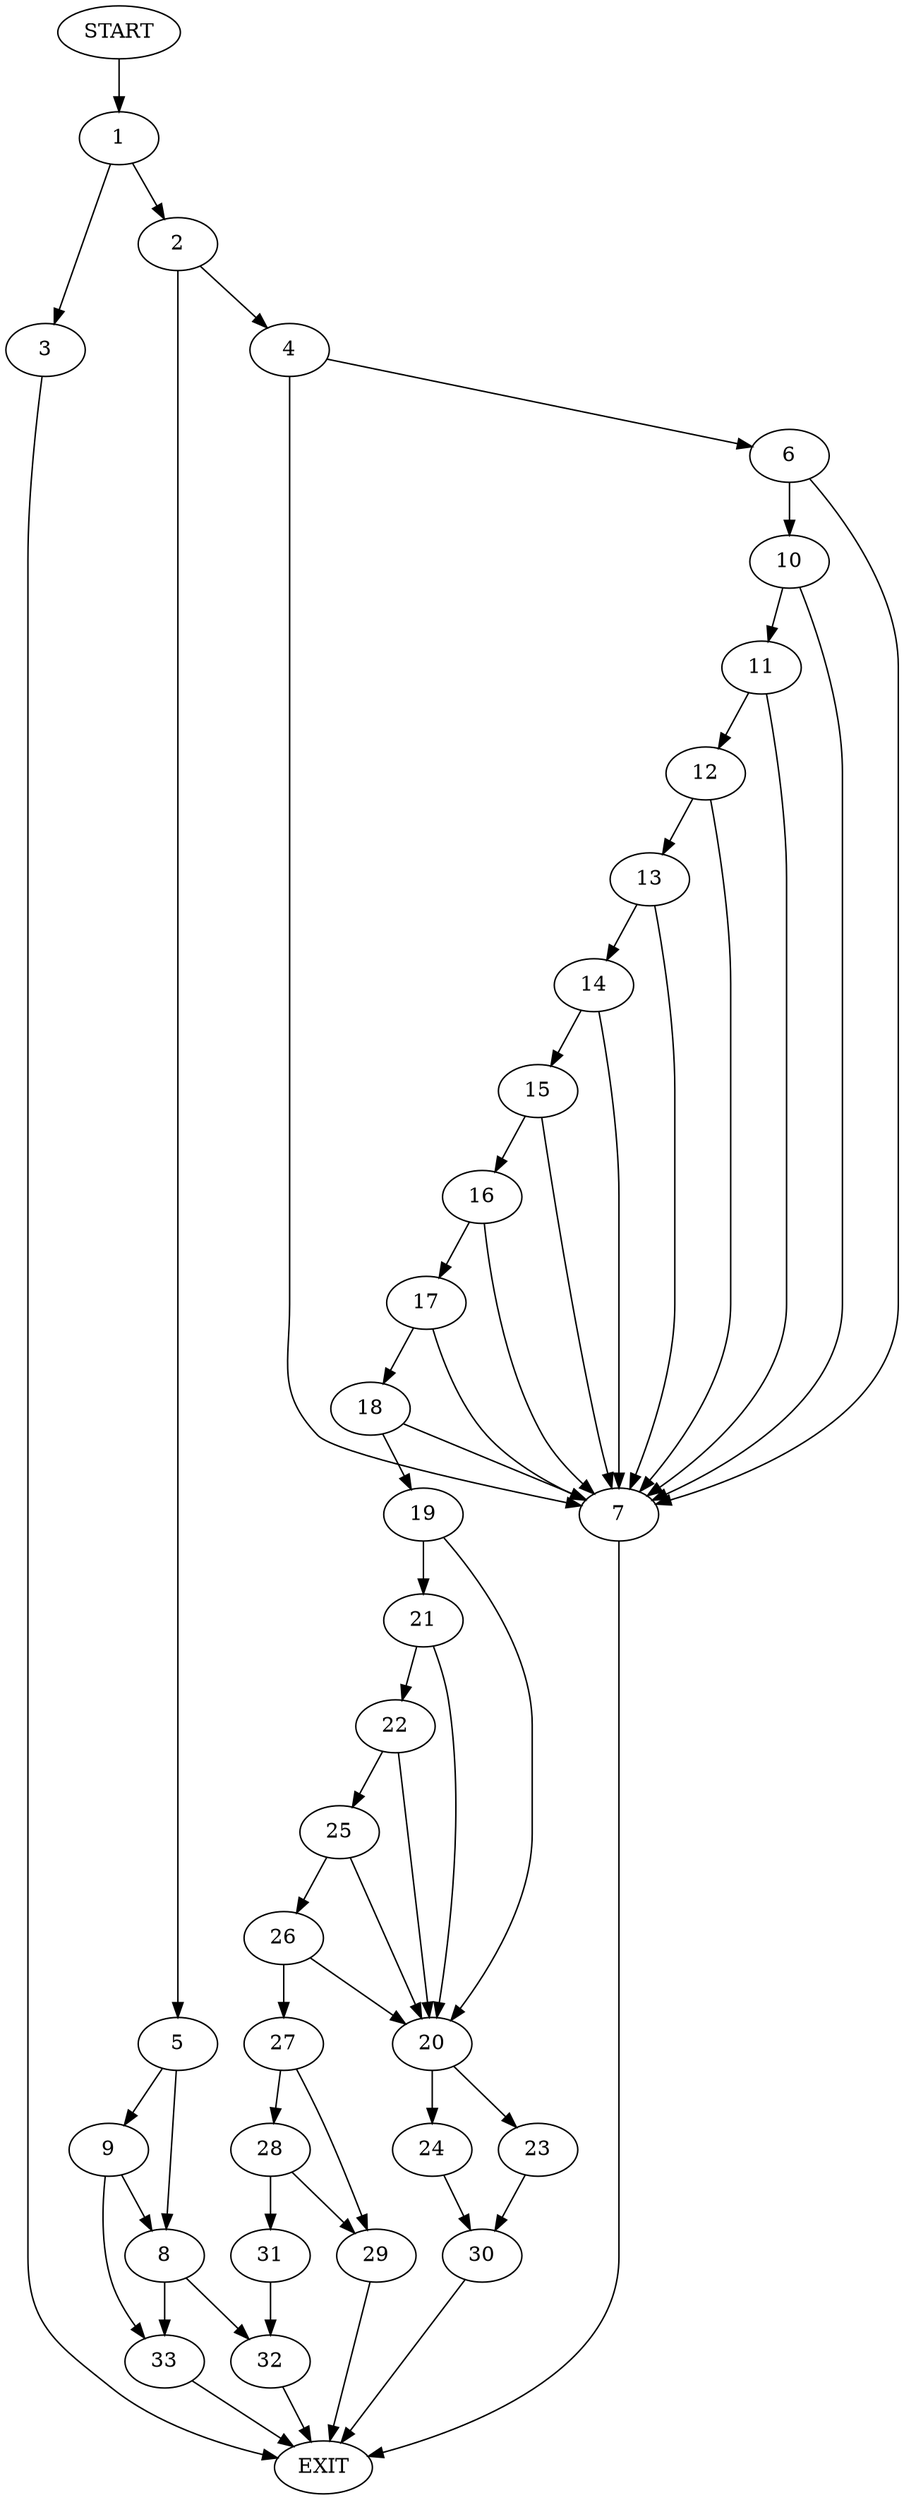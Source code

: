 digraph {
0 [label="START"]
34 [label="EXIT"]
0 -> 1
1 -> 2
1 -> 3
2 -> 4
2 -> 5
3 -> 34
4 -> 6
4 -> 7
5 -> 8
5 -> 9
6 -> 10
6 -> 7
7 -> 34
10 -> 11
10 -> 7
11 -> 7
11 -> 12
12 -> 7
12 -> 13
13 -> 7
13 -> 14
14 -> 7
14 -> 15
15 -> 7
15 -> 16
16 -> 7
16 -> 17
17 -> 18
17 -> 7
18 -> 7
18 -> 19
19 -> 20
19 -> 21
21 -> 20
21 -> 22
20 -> 23
20 -> 24
22 -> 20
22 -> 25
25 -> 26
25 -> 20
26 -> 27
26 -> 20
27 -> 28
27 -> 29
23 -> 30
24 -> 30
30 -> 34
29 -> 34
28 -> 31
28 -> 29
31 -> 32
32 -> 34
8 -> 32
8 -> 33
9 -> 8
9 -> 33
33 -> 34
}
